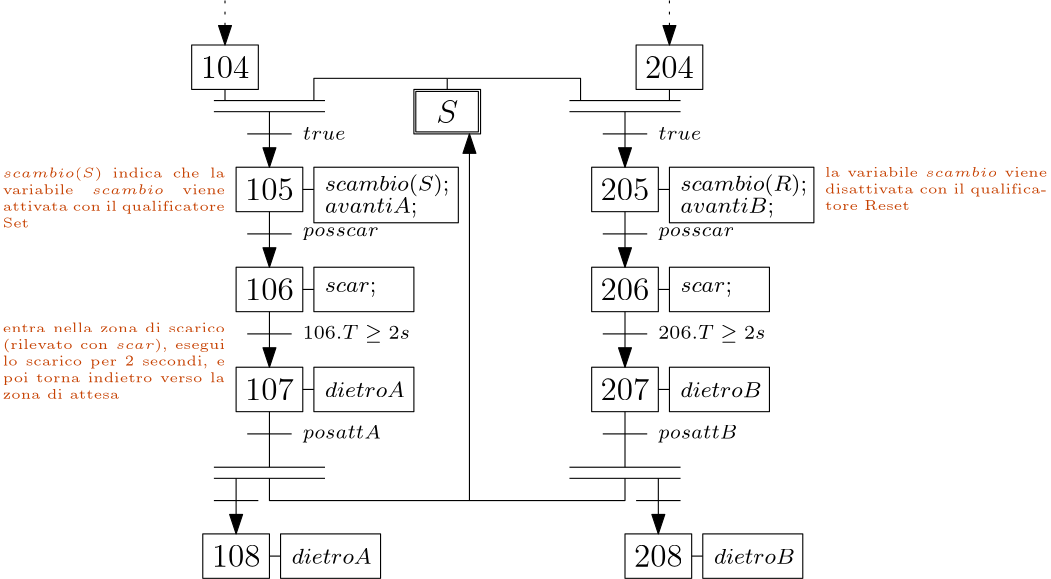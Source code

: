 <?xml version="1.0"?>
<!DOCTYPE ipe SYSTEM "ipe.dtd">
<ipe version="70218" creator="Ipe 7.2.28">
<info created="D:20241202202247" modified="D:20241202203431"/>
<ipestyle name="basic">
<symbol name="arrow/arc(spx)">
<path stroke="sym-stroke" fill="sym-stroke" pen="sym-pen">
0 0 m
-1 0.333 l
-1 -0.333 l
h
</path>
</symbol>
<symbol name="arrow/farc(spx)">
<path stroke="sym-stroke" fill="white" pen="sym-pen">
0 0 m
-1 0.333 l
-1 -0.333 l
h
</path>
</symbol>
<symbol name="arrow/ptarc(spx)">
<path stroke="sym-stroke" fill="sym-stroke" pen="sym-pen">
0 0 m
-1 0.333 l
-0.8 0 l
-1 -0.333 l
h
</path>
</symbol>
<symbol name="arrow/fptarc(spx)">
<path stroke="sym-stroke" fill="white" pen="sym-pen">
0 0 m
-1 0.333 l
-0.8 0 l
-1 -0.333 l
h
</path>
</symbol>
<symbol name="mark/circle(sx)" transformations="translations">
<path fill="sym-stroke">
0.6 0 0 0.6 0 0 e
0.4 0 0 0.4 0 0 e
</path>
</symbol>
<symbol name="mark/disk(sx)" transformations="translations">
<path fill="sym-stroke">
0.6 0 0 0.6 0 0 e
</path>
</symbol>
<symbol name="mark/fdisk(sfx)" transformations="translations">
<group>
<path fill="sym-fill">
0.5 0 0 0.5 0 0 e
</path>
<path fill="sym-stroke" fillrule="eofill">
0.6 0 0 0.6 0 0 e
0.4 0 0 0.4 0 0 e
</path>
</group>
</symbol>
<symbol name="mark/box(sx)" transformations="translations">
<path fill="sym-stroke" fillrule="eofill">
-0.6 -0.6 m
0.6 -0.6 l
0.6 0.6 l
-0.6 0.6 l
h
-0.4 -0.4 m
0.4 -0.4 l
0.4 0.4 l
-0.4 0.4 l
h
</path>
</symbol>
<symbol name="mark/square(sx)" transformations="translations">
<path fill="sym-stroke">
-0.6 -0.6 m
0.6 -0.6 l
0.6 0.6 l
-0.6 0.6 l
h
</path>
</symbol>
<symbol name="mark/fsquare(sfx)" transformations="translations">
<group>
<path fill="sym-fill">
-0.5 -0.5 m
0.5 -0.5 l
0.5 0.5 l
-0.5 0.5 l
h
</path>
<path fill="sym-stroke" fillrule="eofill">
-0.6 -0.6 m
0.6 -0.6 l
0.6 0.6 l
-0.6 0.6 l
h
-0.4 -0.4 m
0.4 -0.4 l
0.4 0.4 l
-0.4 0.4 l
h
</path>
</group>
</symbol>
<symbol name="mark/cross(sx)" transformations="translations">
<group>
<path fill="sym-stroke">
-0.43 -0.57 m
0.57 0.43 l
0.43 0.57 l
-0.57 -0.43 l
h
</path>
<path fill="sym-stroke">
-0.43 0.57 m
0.57 -0.43 l
0.43 -0.57 l
-0.57 0.43 l
h
</path>
</group>
</symbol>
<symbol name="arrow/fnormal(spx)">
<path stroke="sym-stroke" fill="white" pen="sym-pen">
0 0 m
-1 0.333 l
-1 -0.333 l
h
</path>
</symbol>
<symbol name="arrow/pointed(spx)">
<path stroke="sym-stroke" fill="sym-stroke" pen="sym-pen">
0 0 m
-1 0.333 l
-0.8 0 l
-1 -0.333 l
h
</path>
</symbol>
<symbol name="arrow/fpointed(spx)">
<path stroke="sym-stroke" fill="white" pen="sym-pen">
0 0 m
-1 0.333 l
-0.8 0 l
-1 -0.333 l
h
</path>
</symbol>
<symbol name="arrow/linear(spx)">
<path stroke="sym-stroke" pen="sym-pen">
-1 0.333 m
0 0 l
-1 -0.333 l
</path>
</symbol>
<symbol name="arrow/fdouble(spx)">
<path stroke="sym-stroke" fill="white" pen="sym-pen">
0 0 m
-1 0.333 l
-1 -0.333 l
h
-1 0 m
-2 0.333 l
-2 -0.333 l
h
</path>
</symbol>
<symbol name="arrow/double(spx)">
<path stroke="sym-stroke" fill="sym-stroke" pen="sym-pen">
0 0 m
-1 0.333 l
-1 -0.333 l
h
-1 0 m
-2 0.333 l
-2 -0.333 l
h
</path>
</symbol>
<symbol name="arrow/mid-normal(spx)">
<path stroke="sym-stroke" fill="sym-stroke" pen="sym-pen">
0.5 0 m
-0.5 0.333 l
-0.5 -0.333 l
h
</path>
</symbol>
<symbol name="arrow/mid-fnormal(spx)">
<path stroke="sym-stroke" fill="white" pen="sym-pen">
0.5 0 m
-0.5 0.333 l
-0.5 -0.333 l
h
</path>
</symbol>
<symbol name="arrow/mid-pointed(spx)">
<path stroke="sym-stroke" fill="sym-stroke" pen="sym-pen">
0.5 0 m
-0.5 0.333 l
-0.3 0 l
-0.5 -0.333 l
h
</path>
</symbol>
<symbol name="arrow/mid-fpointed(spx)">
<path stroke="sym-stroke" fill="white" pen="sym-pen">
0.5 0 m
-0.5 0.333 l
-0.3 0 l
-0.5 -0.333 l
h
</path>
</symbol>
<symbol name="arrow/mid-double(spx)">
<path stroke="sym-stroke" fill="sym-stroke" pen="sym-pen">
1 0 m
0 0.333 l
0 -0.333 l
h
0 0 m
-1 0.333 l
-1 -0.333 l
h
</path>
</symbol>
<symbol name="arrow/mid-fdouble(spx)">
<path stroke="sym-stroke" fill="white" pen="sym-pen">
1 0 m
0 0.333 l
0 -0.333 l
h
0 0 m
-1 0.333 l
-1 -0.333 l
h
</path>
</symbol>
<anglesize name="22.5 deg" value="22.5"/>
<anglesize name="30 deg" value="30"/>
<anglesize name="45 deg" value="45"/>
<anglesize name="60 deg" value="60"/>
<anglesize name="90 deg" value="90"/>
<arrowsize name="large" value="10"/>
<arrowsize name="small" value="5"/>
<arrowsize name="tiny" value="3"/>
<color name="blue" value="0 0 1"/>
<color name="brown" value="0.647 0.165 0.165"/>
<color name="darkblue" value="0 0 0.545"/>
<color name="darkcyan" value="0 0.545 0.545"/>
<color name="darkgray" value="0.663"/>
<color name="darkgreen" value="0 0.392 0"/>
<color name="darkmagenta" value="0.545 0 0.545"/>
<color name="darkorange" value="1 0.549 0"/>
<color name="darkred" value="0.545 0 0"/>
<color name="gold" value="1 0.843 0"/>
<color name="gray" value="0.745"/>
<color name="green" value="0 1 0"/>
<color name="lightblue" value="0.678 0.847 0.902"/>
<color name="lightcyan" value="0.878 1 1"/>
<color name="lightgray" value="0.827"/>
<color name="lightgreen" value="0.565 0.933 0.565"/>
<color name="lightyellow" value="1 1 0.878"/>
<color name="navy" value="0 0 0.502"/>
<color name="orange" value="1 0.647 0"/>
<color name="pink" value="1 0.753 0.796"/>
<color name="purple" value="0.627 0.125 0.941"/>
<color name="red" value="1 0 0"/>
<color name="seagreen" value="0.18 0.545 0.341"/>
<color name="turquoise" value="0.251 0.878 0.816"/>
<color name="violet" value="0.933 0.51 0.933"/>
<color name="yellow" value="1 1 0"/>
<dashstyle name="dash dot dotted" value="[4 2 1 2 1 2] 0"/>
<dashstyle name="dash dotted" value="[4 2 1 2] 0"/>
<dashstyle name="dashed" value="[4] 0"/>
<dashstyle name="dotted" value="[1 3] 0"/>
<gridsize name="10 pts (~3.5 mm)" value="10"/>
<gridsize name="14 pts (~5 mm)" value="14"/>
<gridsize name="16 pts (~6 mm)" value="16"/>
<gridsize name="20 pts (~7 mm)" value="20"/>
<gridsize name="28 pts (~10 mm)" value="28"/>
<gridsize name="32 pts (~12 mm)" value="32"/>
<gridsize name="4 pts" value="4"/>
<gridsize name="56 pts (~20 mm)" value="56"/>
<gridsize name="8 pts (~3 mm)" value="8"/>
<opacity name="10%" value="0.1"/>
<opacity name="30%" value="0.3"/>
<opacity name="50%" value="0.5"/>
<opacity name="75%" value="0.75"/>
<pen name="fat" value="1.2"/>
<pen name="heavier" value="0.8"/>
<pen name="ultrafat" value="2"/>
<symbolsize name="large" value="5"/>
<symbolsize name="small" value="2"/>
<symbolsize name="tiny" value="1.1"/>
<textsize name="Huge" value="\Huge"/>
<textsize name="LARGE" value="\LARGE"/>
<textsize name="Large" value="\Large"/>
<textsize name="footnote" value="\footnotesize"/>
<textsize name="huge" value="\huge"/>
<textsize name="large" value="\large"/>
<textsize name="script" value="\scriptsize"/>
<textsize name="small" value="\small"/>
<textsize name="tiny" value="\tiny"/>
<textstyle name="center" begin="\begin{center}" end="\end{center}"/>
<textstyle name="item" begin="\begin{itemize}\item{}" end="\end{itemize}"/>
<textstyle name="itemize" begin="\begin{itemize}" end="\end{itemize}"/>
<tiling name="falling" angle="-60" step="4" width="1"/>
<tiling name="rising" angle="30" step="4" width="1"/>
</ipestyle>
<page>
<layer name="alpha"/>
<view layers="alpha" active="alpha"/>
<path layer="alpha" matrix="1 0 0 1 16 16" stroke="black">
112 720 m
112 704 l
136 704 l
136 720 l
h
</path>
<path matrix="1 0 0 1 176 16" stroke="black">
112 720 m
112 704 l
136 704 l
136 720 l
h
</path>
<text matrix="1 0 0 1 16 16" transformations="translations" pos="124 712" stroke="black" type="label" width="17.559" height="7.704" depth="0" halign="center" valign="center" size="large" style="math">104</text>
<text matrix="1 0 0 1 176 16" transformations="translations" pos="124 712" stroke="black" type="label" width="17.559" height="7.704" depth="0" halign="center" valign="center" size="large" style="math">204</text>
<path stroke="0" dash="dotted" arrow="normal/normal">
140 752 m
140 736 l
</path>
<path stroke="0" dash="dotted" arrow="normal/normal">
300 752 m
300 736 l
</path>
<path matrix="1 0 0 1 32 8" stroke="black">
116 696 m
132 696 l
</path>
<path matrix="1 0 0 1 32 -28" stroke="black">
112 720 m
112 704 l
136 704 l
136 720 l
h
</path>
<text matrix="1 0 0 1 32 -28" transformations="translations" pos="124 712" stroke="black" type="label" width="17.559" height="7.704" depth="0" halign="center" valign="center" size="large" style="math">105</text>
<path matrix="1 0 0 1 32 12" stroke="black">
136 672 m
140 672 l
</path>
<path matrix="1.44444 0 0 1.25 -30.2222 -158" stroke="black">
140 680 m
140 664 l
176 664 l
176 680 l
h
</path>
<text matrix="1 0 0 1 52 -26.4823" transformations="translations" pos="124 712" stroke="black" type="label" width="44.706" height="5.98" depth="1.99" valign="center" size="footnote" style="math">scambio(S);</text>
<text matrix="1 0 0 1 44 -8" transformations="translations" pos="124 712" stroke="black" type="label" width="15.413" height="4.289" depth="0" valign="center" size="script" style="math">true</text>
<path matrix="1 0 0 1 32 8" stroke="black" arrow="normal/normal">
124 704 m
124 684 l
</path>
<path matrix="1 0 0 1 96 0" stroke="black">
112 720 m
112 704 l
136 704 l
136 720 l
h
</path>
<text matrix="1 0 0 1 96 0" transformations="translations" pos="124 712" stroke="black" type="label" width="7.895" height="8.169" depth="0" halign="center" valign="center" size="large" style="math">S</text>
<path matrix="0.938831 0 0 0.910054 103.538 64.0389" stroke="black">
112 720 m
112 704 l
136 704 l
136 720 l
h
</path>
<path stroke="0">
140 720 m
140 716 l
</path>
<path stroke="0">
136 716 m
176 716 l
</path>
<path stroke="0">
300 720 m
300 716 l
300 716 l
</path>
<path matrix="1 0 0 1 128 0" stroke="0">
136 716 m
176 716 l
</path>
<path stroke="0">
136 712 m
176 712 l
</path>
<path stroke="0">
264 712 m
304 712 l
</path>
<path stroke="0">
220 720 m
220 724 l
</path>
<path stroke="0">
220 724 m
172 724 l
172 716 l
</path>
<path stroke="0">
220 724 m
268 724 l
268 716 l
</path>
<text matrix="1 0 0 1 52 -34.4823" transformations="translations" pos="124 712" stroke="black" type="label" width="33.18" height="5.446" depth="1.55" valign="center" size="footnote" style="math">avantiA;</text>
<path matrix="1 0 0 1 160 8" stroke="black">
116 696 m
132 696 l
</path>
<path matrix="1 0 0 1 160 -28" stroke="black">
112 720 m
112 704 l
136 704 l
136 720 l
h
</path>
<text matrix="1 0 0 1 160 -28" transformations="translations" pos="124 712" stroke="black" type="label" width="17.559" height="7.704" depth="0" halign="center" valign="center" size="large" style="math">205</text>
<path matrix="1 0 0 1 160 12" stroke="black">
136 672 m
140 672 l
</path>
<path matrix="1.44444 0 0 1.25 97.7778 -158" stroke="black">
140 680 m
140 664 l
176 664 l
176 680 l
h
</path>
<text matrix="1 0 0 1 180 -26.4823" transformations="translations" pos="124 712" stroke="black" type="label" width="45.537" height="5.98" depth="1.99" valign="center" size="footnote" style="math">scambio(R);</text>
<text matrix="1 0 0 1 172 -8" transformations="translations" pos="124 712" stroke="black" type="label" width="15.413" height="4.289" depth="0" valign="center" size="script" style="math">true</text>
<path matrix="1 0 0 1 160 8" stroke="black" arrow="normal/normal">
124 704 m
124 684 l
</path>
<text matrix="1 0 0 1 180 -34.4823" transformations="translations" pos="124 712" stroke="black" type="label" width="33.617" height="5.446" depth="1.55" valign="center" size="footnote" style="math">avantiB;</text>
<text matrix="1 0 0 1 -124 -16" transformations="translations" pos="184 708" stroke="0.776 0.251 0" type="minipage" width="80" height="13.319" depth="8.35" valign="top" size="tiny">$scambio(S)$ indica che la variabile $scambio$ viene attivata con il qualificatore Set</text>
<text matrix="1 0 0 1 172 -16" transformations="translations" pos="184 708" stroke="0.776 0.251 0" type="minipage" width="80" height="10.194" depth="5.22" valign="top" size="tiny">la variabile $scambio$ viene disattivata con il qualificatore Reset</text>
<path matrix="1 0 0 1 32 -28" stroke="black">
116 696 m
132 696 l
</path>
<path matrix="1 0 0 1 32 -64" stroke="black">
112 720 m
112 704 l
136 704 l
136 720 l
h
</path>
<text matrix="1 0 0 1 32 -64" transformations="translations" pos="124 712" stroke="black" type="label" width="17.559" height="7.704" depth="0" halign="center" valign="center" size="large" style="math">106</text>
<path matrix="1 0 0 1 32 -24" stroke="black">
136 672 m
140 672 l
</path>
<text matrix="1 0 0 1 44 -44" transformations="translations" pos="124 712" stroke="black" type="label" width="27.355" height="3.009" depth="1.35" valign="center" size="script" style="math">posscar</text>
<path matrix="1 0 0 1 32 -28" stroke="black" arrow="normal/normal">
124 704 m
124 684 l
</path>
<path matrix="1 0 0 1 32 -24" stroke="black">
140 680 m
140 664 l
176 664 l
176 680 l
h
</path>
<text matrix="1 0 0 1 52 -64" transformations="translations" pos="124 712" stroke="black" type="label" width="18.491" height="3.431" depth="1.55" valign="center" size="footnote" style="math">scar;</text>
<path matrix="1 0 0 1 160 -28" stroke="black">
116 696 m
132 696 l
</path>
<path matrix="1 0 0 1 160 -64" stroke="black">
112 720 m
112 704 l
136 704 l
136 720 l
h
</path>
<text matrix="1 0 0 1 160 -64" transformations="translations" pos="124 712" stroke="black" type="label" width="17.559" height="7.704" depth="0" halign="center" valign="center" size="large" style="math">206</text>
<path matrix="1 0 0 1 160 -24" stroke="black">
136 672 m
140 672 l
</path>
<text matrix="1 0 0 1 172 -44" transformations="translations" pos="124 712" stroke="black" type="label" width="27.355" height="3.009" depth="1.35" valign="center" size="script" style="math">posscar</text>
<path matrix="1 0 0 1 160 -28" stroke="black" arrow="normal/normal">
124 704 m
124 684 l
</path>
<path matrix="1 0 0 1 160 -24" stroke="black">
140 680 m
140 664 l
176 664 l
176 680 l
h
</path>
<text matrix="1 0 0 1 180 -64" transformations="translations" pos="124 712" stroke="black" type="label" width="18.491" height="3.431" depth="1.55" valign="center" size="footnote" style="math">scar;</text>
<path matrix="1 0 0 1 32 -64" stroke="black">
116 696 m
132 696 l
</path>
<path matrix="1 0 0 1 32 -100" stroke="black">
112 720 m
112 704 l
136 704 l
136 720 l
h
</path>
<text matrix="1 0 0 1 32 -100" transformations="translations" pos="124 712" stroke="black" type="label" width="17.559" height="7.704" depth="0" halign="center" valign="center" size="large" style="math">107</text>
<path matrix="1 0 0 1 32 -60" stroke="black">
136 672 m
140 672 l
</path>
<text matrix="1 0 0 1 44 -80" transformations="translations" pos="124 712" stroke="black" type="label" width="38.551" height="4.784" depth="1.29" valign="center" size="script" style="math">106.T \ge 2s</text>
<path matrix="1 0 0 1 32 -64" stroke="black" arrow="normal/normal">
124 704 m
124 684 l
</path>
<path matrix="1 0 0 1 32 -60" stroke="black">
140 680 m
140 664 l
176 664 l
176 680 l
h
</path>
<path matrix="1 0 0 1 160 -64" stroke="black">
116 696 m
132 696 l
</path>
<path matrix="1 0 0 1 160 -100" stroke="black">
112 720 m
112 704 l
136 704 l
136 720 l
h
</path>
<path matrix="1 0 0 1 160 -60" stroke="black">
136 672 m
140 672 l
</path>
<text matrix="1 0 0 1 172 -80" transformations="translations" pos="124 712" stroke="black" type="label" width="38.551" height="4.784" depth="1.29" valign="center" size="script" style="math">206.T \ge 2s</text>
<path matrix="1 0 0 1 160 -64" stroke="black" arrow="normal/normal">
124 704 m
124 684 l
</path>
<path matrix="1 0 0 1 160 -60" stroke="black">
140 680 m
140 664 l
176 664 l
176 680 l
h
</path>
<text matrix="1 0 0 1 180 -100" transformations="translations" pos="124 712" stroke="black" type="label" width="29.157" height="5.535" depth="0" valign="center" size="footnote" style="math">dietroB</text>
<text matrix="1 0 0 1 160 -100" transformations="translations" pos="124 712" stroke="black" type="label" width="17.559" height="7.704" depth="0" halign="center" valign="center" size="large" style="math">207</text>
<text matrix="1 0 0 1 52 -100" transformations="translations" pos="124 712" stroke="black" type="label" width="28.719" height="5.535" depth="0" valign="center" size="footnote" style="math">dietroA</text>
<path matrix="1 0 0 1 32 -100" stroke="black">
116 696 m
132 696 l
</path>
<text matrix="1 0 0 1 44 -116" transformations="translations" pos="124 712" stroke="black" type="label" width="28.132" height="4.771" depth="1.35" valign="center" size="script" style="math">posattA</text>
<path matrix="1 0 0 1 32 -100" stroke="black">
124 704 m
124 684 l
</path>
<path matrix="1 0 0 1 160 -100" stroke="black">
116 696 m
132 696 l
</path>
<text matrix="1 0 0 1 172 -116" transformations="translations" pos="124 712" stroke="black" type="label" width="28.499" height="4.771" depth="1.35" valign="center" size="script" style="math">posattB</text>
<path matrix="1 0 0 1 160 -100" stroke="black">
124 704 m
124 684 l
</path>
<path matrix="1 0 0 1 0 -132" stroke="0">
136 716 m
176 716 l
</path>
<path matrix="1 0 0 1 128 -132" stroke="0">
136 716 m
176 716 l
</path>
<path matrix="1 0 0 1 0 -132" stroke="0">
136 712 m
176 712 l
</path>
<path matrix="1 0 0 1 0 -132" stroke="0">
264 712 m
304 712 l
</path>
<path stroke="0">
156 580 m
156 572 l
284 572 l
284 580 l
</path>
<path stroke="0" arrow="normal/normal">
228 572 m
228 704 l
</path>
<path matrix="1 0 0 1 20 -124" stroke="black">
116 696 m
132 696 l
</path>
<path matrix="1 0 0 1 20 -160" stroke="black">
112 720 m
112 704 l
136 704 l
136 720 l
h
</path>
<text matrix="1 0 0 1 20 -160" transformations="translations" pos="124 712" stroke="black" type="label" width="17.559" height="7.704" depth="0" halign="center" valign="center" size="large" style="math">108</text>
<path matrix="1 0 0 1 20 -120" stroke="black">
136 672 m
140 672 l
</path>
<path matrix="1 0 0 1 20 -124" stroke="black" arrow="normal/normal">
124 704 m
124 684 l
</path>
<path matrix="1 0 0 1 20 -120" stroke="black">
140 680 m
140 664 l
176 664 l
176 680 l
h
</path>
<path matrix="1 0 0 1 172 -124" stroke="black">
116 696 m
132 696 l
</path>
<path matrix="1 0 0 1 172 -160" stroke="black">
112 720 m
112 704 l
136 704 l
136 720 l
h
</path>
<text matrix="1 0 0 1 172 -160" transformations="translations" pos="124 712" stroke="black" type="label" width="17.559" height="7.704" depth="0" halign="center" valign="center" size="large" style="math">208</text>
<path matrix="1 0 0 1 172 -120" stroke="black">
136 672 m
140 672 l
</path>
<path matrix="1 0 0 1 172 -124" stroke="black" arrow="normal/normal">
124 704 m
124 684 l
</path>
<path matrix="1 0 0 1 172 -120" stroke="black">
140 680 m
140 664 l
176 664 l
176 680 l
h
</path>
<text matrix="1 0 0 1 40 -160" transformations="translations" pos="124 712" stroke="black" type="label" width="28.719" height="5.535" depth="0" valign="center" size="footnote" style="math">dietroA</text>
<text matrix="1 0 0 1 192 -160" transformations="translations" pos="124 712" stroke="black" type="label" width="29.157" height="5.535" depth="0" valign="center" size="footnote" style="math">dietroB</text>
<text matrix="1 0 0 1 -124 -72" transformations="translations" pos="184 708" stroke="0.776 0.251 0" type="minipage" width="80" height="16.17" depth="11.2" valign="top" size="tiny">entra nella zona di scarico (rilevato con $scar$), esegui lo scarico per 2 secondi, e poi torna indietro verso la zona di attesa</text>
</page>
</ipe>
